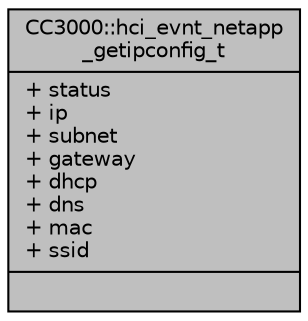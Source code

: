 digraph "CC3000::hci_evnt_netapp_getipconfig_t"
{
  edge [fontname="Helvetica",fontsize="10",labelfontname="Helvetica",labelfontsize="10"];
  node [fontname="Helvetica",fontsize="10",shape=record];
  Node1 [label="{CC3000::hci_evnt_netapp\l_getipconfig_t\n|+ status\l+ ip\l+ subnet\l+ gateway\l+ dhcp\l+ dns\l+ mac\l+ ssid\l|}",height=0.2,width=0.4,color="black", fillcolor="grey75", style="filled", fontcolor="black"];
}
